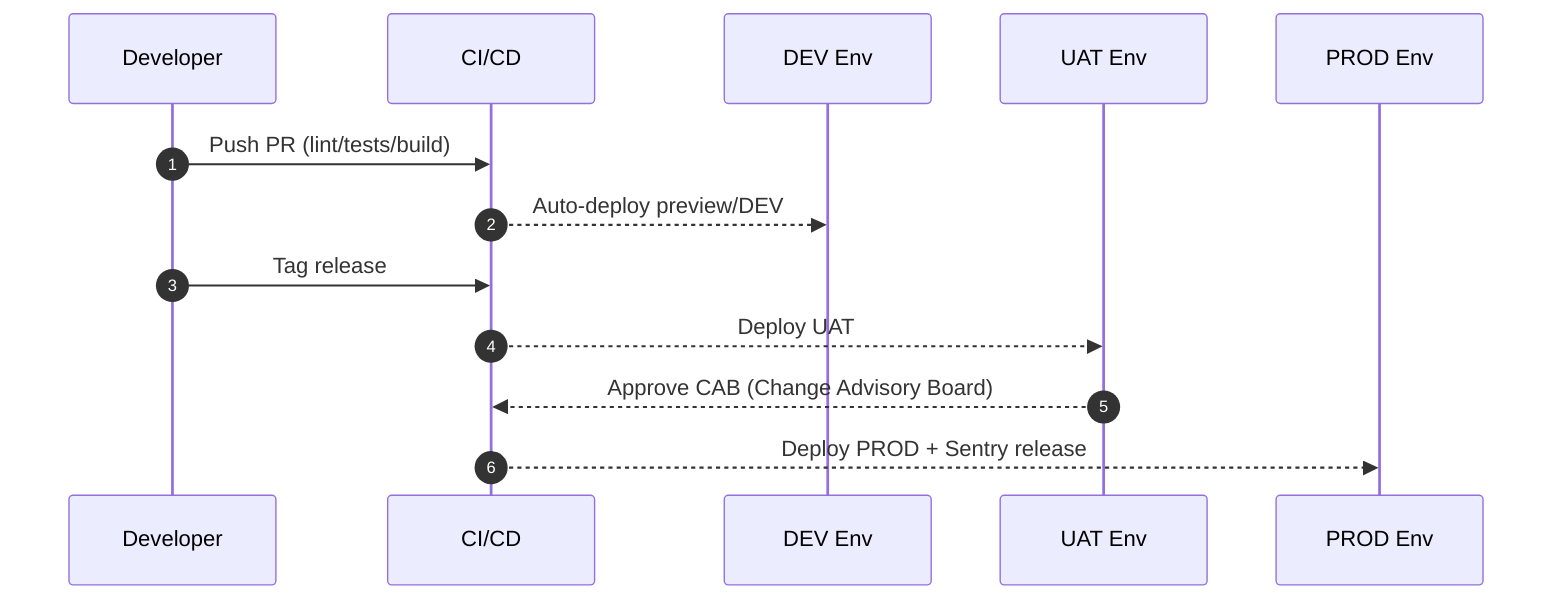 sequenceDiagram
  autonumber
  participant Dev as Developer
  participant CI as CI/CD
  participant DEV as DEV Env
  participant UAT as UAT Env
  participant PROD as PROD Env
  Dev->>CI: Push PR (lint/tests/build)
  CI-->>DEV: Auto-deploy preview/DEV
  Dev->>CI: Tag release
  CI-->>UAT: Deploy UAT
  UAT-->>CI: Approve CAB (Change Advisory Board)
  CI-->>PROD: Deploy PROD + Sentry release